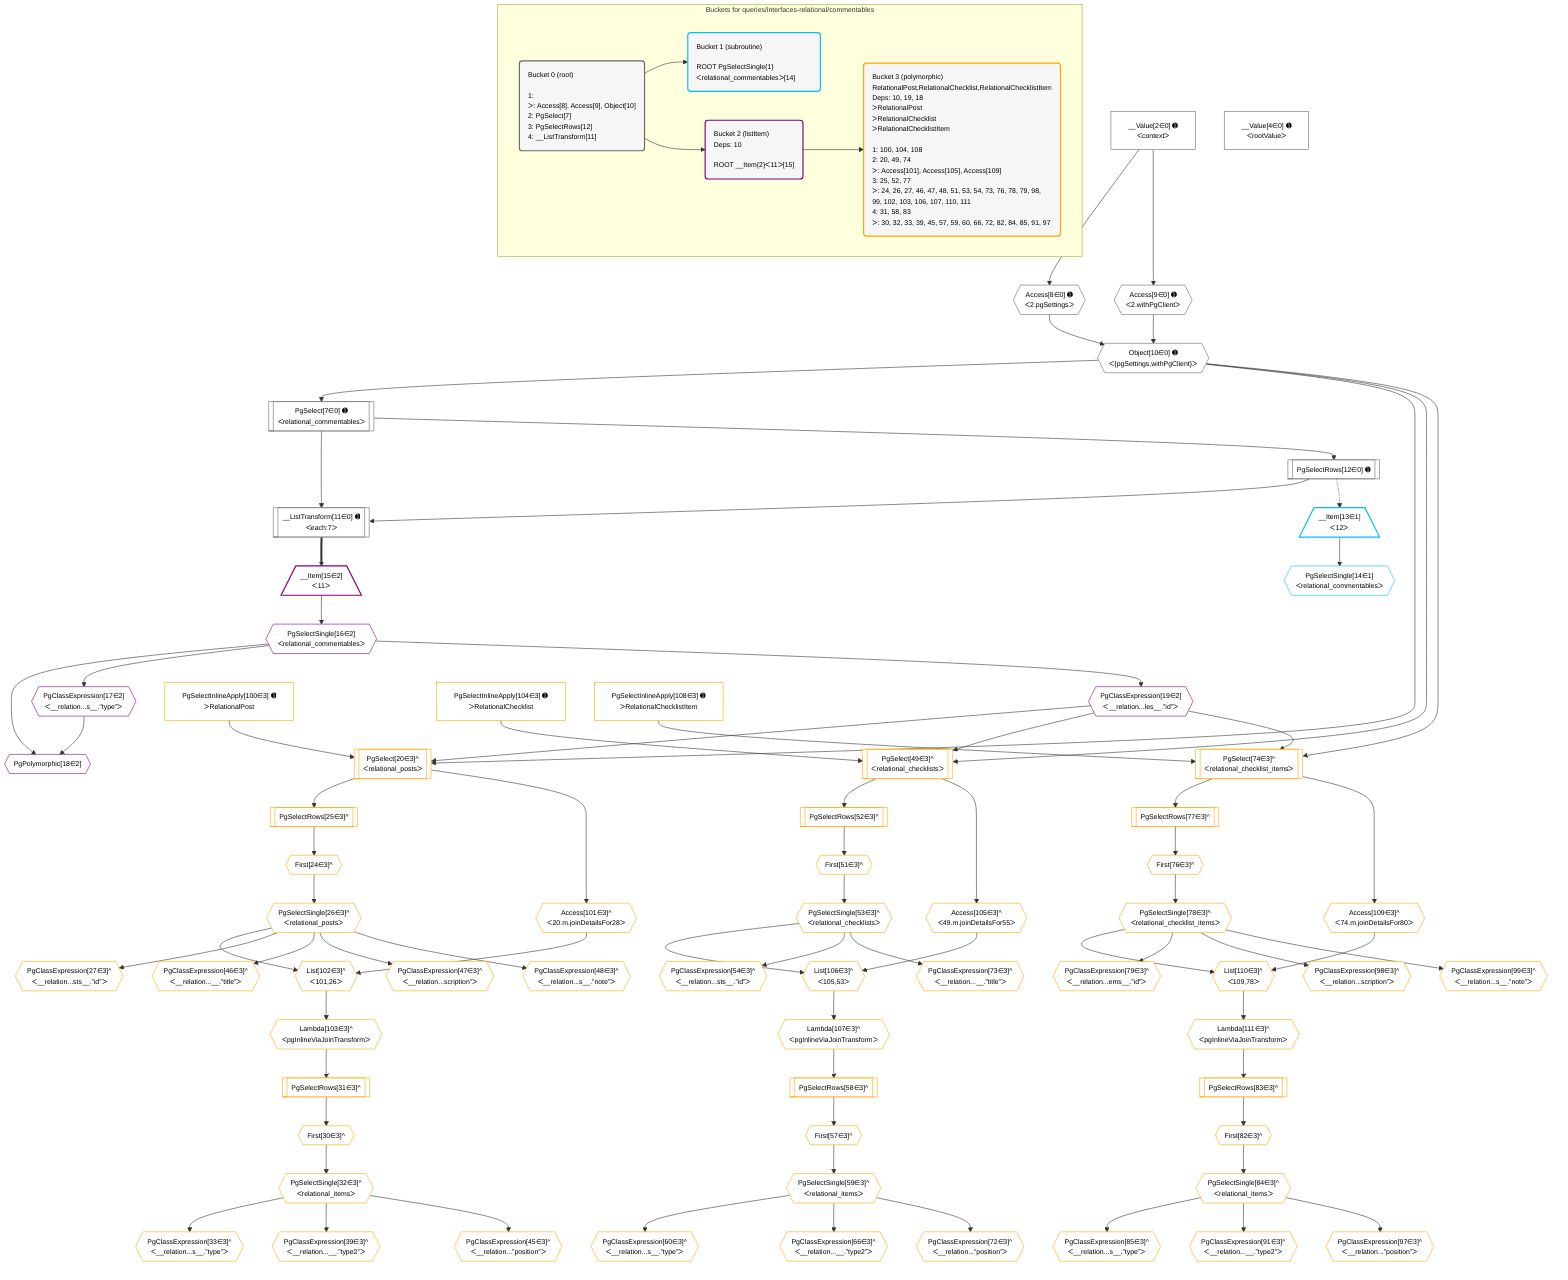 %%{init: {'themeVariables': { 'fontSize': '12px'}}}%%
graph TD
    classDef path fill:#eee,stroke:#000,color:#000
    classDef plan fill:#fff,stroke-width:1px,color:#000
    classDef itemplan fill:#fff,stroke-width:2px,color:#000
    classDef unbatchedplan fill:#dff,stroke-width:1px,color:#000
    classDef sideeffectplan fill:#fcc,stroke-width:2px,color:#000
    classDef bucket fill:#f6f6f6,color:#000,stroke-width:2px,text-align:left


    %% plan dependencies
    Object10{{"Object[10∈0] ➊<br />ᐸ{pgSettings,withPgClient}ᐳ"}}:::plan
    Access8{{"Access[8∈0] ➊<br />ᐸ2.pgSettingsᐳ"}}:::plan
    Access9{{"Access[9∈0] ➊<br />ᐸ2.withPgClientᐳ"}}:::plan
    Access8 & Access9 --> Object10
    __ListTransform11[["__ListTransform[11∈0] ➊<br />ᐸeach:7ᐳ"]]:::plan
    PgSelectRows12[["PgSelectRows[12∈0] ➊"]]:::plan
    PgSelect7[["PgSelect[7∈0] ➊<br />ᐸrelational_commentablesᐳ"]]:::plan
    PgSelectRows12 & PgSelect7 --> __ListTransform11
    Object10 --> PgSelect7
    __Value2["__Value[2∈0] ➊<br />ᐸcontextᐳ"]:::plan
    __Value2 --> Access8
    __Value2 --> Access9
    PgSelect7 --> PgSelectRows12
    __Value4["__Value[4∈0] ➊<br />ᐸrootValueᐳ"]:::plan
    __Item13[/"__Item[13∈1]<br />ᐸ12ᐳ"\]:::itemplan
    PgSelectRows12 -.-> __Item13
    PgSelectSingle14{{"PgSelectSingle[14∈1]<br />ᐸrelational_commentablesᐳ"}}:::plan
    __Item13 --> PgSelectSingle14
    PgPolymorphic18{{"PgPolymorphic[18∈2]"}}:::plan
    PgSelectSingle16{{"PgSelectSingle[16∈2]<br />ᐸrelational_commentablesᐳ"}}:::plan
    PgClassExpression17{{"PgClassExpression[17∈2]<br />ᐸ__relation...s__.”type”ᐳ"}}:::plan
    PgSelectSingle16 & PgClassExpression17 --> PgPolymorphic18
    __Item15[/"__Item[15∈2]<br />ᐸ11ᐳ"\]:::itemplan
    __ListTransform11 ==> __Item15
    __Item15 --> PgSelectSingle16
    PgSelectSingle16 --> PgClassExpression17
    PgClassExpression19{{"PgClassExpression[19∈2]<br />ᐸ__relation...les__.”id”ᐳ"}}:::plan
    PgSelectSingle16 --> PgClassExpression19
    PgSelect20[["PgSelect[20∈3]^<br />ᐸrelational_postsᐳ"]]:::plan
    PgSelectInlineApply100["PgSelectInlineApply[100∈3] ➊<br />ᐳRelationalPost"]:::plan
    Object10 & PgClassExpression19 & PgSelectInlineApply100 --> PgSelect20
    PgSelect49[["PgSelect[49∈3]^<br />ᐸrelational_checklistsᐳ"]]:::plan
    PgSelectInlineApply104["PgSelectInlineApply[104∈3] ➊<br />ᐳRelationalChecklist"]:::plan
    Object10 & PgClassExpression19 & PgSelectInlineApply104 --> PgSelect49
    PgSelect74[["PgSelect[74∈3]^<br />ᐸrelational_checklist_itemsᐳ"]]:::plan
    PgSelectInlineApply108["PgSelectInlineApply[108∈3] ➊<br />ᐳRelationalChecklistItem"]:::plan
    Object10 & PgClassExpression19 & PgSelectInlineApply108 --> PgSelect74
    List102{{"List[102∈3]^<br />ᐸ101,26ᐳ"}}:::plan
    Access101{{"Access[101∈3]^<br />ᐸ20.m.joinDetailsFor28ᐳ"}}:::plan
    PgSelectSingle26{{"PgSelectSingle[26∈3]^<br />ᐸrelational_postsᐳ"}}:::plan
    Access101 & PgSelectSingle26 --> List102
    List106{{"List[106∈3]^<br />ᐸ105,53ᐳ"}}:::plan
    Access105{{"Access[105∈3]^<br />ᐸ49.m.joinDetailsFor55ᐳ"}}:::plan
    PgSelectSingle53{{"PgSelectSingle[53∈3]^<br />ᐸrelational_checklistsᐳ"}}:::plan
    Access105 & PgSelectSingle53 --> List106
    List110{{"List[110∈3]^<br />ᐸ109,78ᐳ"}}:::plan
    Access109{{"Access[109∈3]^<br />ᐸ74.m.joinDetailsFor80ᐳ"}}:::plan
    PgSelectSingle78{{"PgSelectSingle[78∈3]^<br />ᐸrelational_checklist_itemsᐳ"}}:::plan
    Access109 & PgSelectSingle78 --> List110
    First24{{"First[24∈3]^"}}:::plan
    PgSelectRows25[["PgSelectRows[25∈3]^"]]:::plan
    PgSelectRows25 --> First24
    PgSelect20 --> PgSelectRows25
    First24 --> PgSelectSingle26
    PgClassExpression27{{"PgClassExpression[27∈3]^<br />ᐸ__relation...sts__.”id”ᐳ"}}:::plan
    PgSelectSingle26 --> PgClassExpression27
    First30{{"First[30∈3]^"}}:::plan
    PgSelectRows31[["PgSelectRows[31∈3]^"]]:::plan
    PgSelectRows31 --> First30
    Lambda103{{"Lambda[103∈3]^<br />ᐸpgInlineViaJoinTransformᐳ"}}:::plan
    Lambda103 --> PgSelectRows31
    PgSelectSingle32{{"PgSelectSingle[32∈3]^<br />ᐸrelational_itemsᐳ"}}:::plan
    First30 --> PgSelectSingle32
    PgClassExpression33{{"PgClassExpression[33∈3]^<br />ᐸ__relation...s__.”type”ᐳ"}}:::plan
    PgSelectSingle32 --> PgClassExpression33
    PgClassExpression39{{"PgClassExpression[39∈3]^<br />ᐸ__relation...__.”type2”ᐳ"}}:::plan
    PgSelectSingle32 --> PgClassExpression39
    PgClassExpression45{{"PgClassExpression[45∈3]^<br />ᐸ__relation...”position”ᐳ"}}:::plan
    PgSelectSingle32 --> PgClassExpression45
    PgClassExpression46{{"PgClassExpression[46∈3]^<br />ᐸ__relation...__.”title”ᐳ"}}:::plan
    PgSelectSingle26 --> PgClassExpression46
    PgClassExpression47{{"PgClassExpression[47∈3]^<br />ᐸ__relation...scription”ᐳ"}}:::plan
    PgSelectSingle26 --> PgClassExpression47
    PgClassExpression48{{"PgClassExpression[48∈3]^<br />ᐸ__relation...s__.”note”ᐳ"}}:::plan
    PgSelectSingle26 --> PgClassExpression48
    First51{{"First[51∈3]^"}}:::plan
    PgSelectRows52[["PgSelectRows[52∈3]^"]]:::plan
    PgSelectRows52 --> First51
    PgSelect49 --> PgSelectRows52
    First51 --> PgSelectSingle53
    PgClassExpression54{{"PgClassExpression[54∈3]^<br />ᐸ__relation...sts__.”id”ᐳ"}}:::plan
    PgSelectSingle53 --> PgClassExpression54
    First57{{"First[57∈3]^"}}:::plan
    PgSelectRows58[["PgSelectRows[58∈3]^"]]:::plan
    PgSelectRows58 --> First57
    Lambda107{{"Lambda[107∈3]^<br />ᐸpgInlineViaJoinTransformᐳ"}}:::plan
    Lambda107 --> PgSelectRows58
    PgSelectSingle59{{"PgSelectSingle[59∈3]^<br />ᐸrelational_itemsᐳ"}}:::plan
    First57 --> PgSelectSingle59
    PgClassExpression60{{"PgClassExpression[60∈3]^<br />ᐸ__relation...s__.”type”ᐳ"}}:::plan
    PgSelectSingle59 --> PgClassExpression60
    PgClassExpression66{{"PgClassExpression[66∈3]^<br />ᐸ__relation...__.”type2”ᐳ"}}:::plan
    PgSelectSingle59 --> PgClassExpression66
    PgClassExpression72{{"PgClassExpression[72∈3]^<br />ᐸ__relation...”position”ᐳ"}}:::plan
    PgSelectSingle59 --> PgClassExpression72
    PgClassExpression73{{"PgClassExpression[73∈3]^<br />ᐸ__relation...__.”title”ᐳ"}}:::plan
    PgSelectSingle53 --> PgClassExpression73
    First76{{"First[76∈3]^"}}:::plan
    PgSelectRows77[["PgSelectRows[77∈3]^"]]:::plan
    PgSelectRows77 --> First76
    PgSelect74 --> PgSelectRows77
    First76 --> PgSelectSingle78
    PgClassExpression79{{"PgClassExpression[79∈3]^<br />ᐸ__relation...ems__.”id”ᐳ"}}:::plan
    PgSelectSingle78 --> PgClassExpression79
    First82{{"First[82∈3]^"}}:::plan
    PgSelectRows83[["PgSelectRows[83∈3]^"]]:::plan
    PgSelectRows83 --> First82
    Lambda111{{"Lambda[111∈3]^<br />ᐸpgInlineViaJoinTransformᐳ"}}:::plan
    Lambda111 --> PgSelectRows83
    PgSelectSingle84{{"PgSelectSingle[84∈3]^<br />ᐸrelational_itemsᐳ"}}:::plan
    First82 --> PgSelectSingle84
    PgClassExpression85{{"PgClassExpression[85∈3]^<br />ᐸ__relation...s__.”type”ᐳ"}}:::plan
    PgSelectSingle84 --> PgClassExpression85
    PgClassExpression91{{"PgClassExpression[91∈3]^<br />ᐸ__relation...__.”type2”ᐳ"}}:::plan
    PgSelectSingle84 --> PgClassExpression91
    PgClassExpression97{{"PgClassExpression[97∈3]^<br />ᐸ__relation...”position”ᐳ"}}:::plan
    PgSelectSingle84 --> PgClassExpression97
    PgClassExpression98{{"PgClassExpression[98∈3]^<br />ᐸ__relation...scription”ᐳ"}}:::plan
    PgSelectSingle78 --> PgClassExpression98
    PgClassExpression99{{"PgClassExpression[99∈3]^<br />ᐸ__relation...s__.”note”ᐳ"}}:::plan
    PgSelectSingle78 --> PgClassExpression99
    PgSelect20 --> Access101
    List102 --> Lambda103
    PgSelect49 --> Access105
    List106 --> Lambda107
    PgSelect74 --> Access109
    List110 --> Lambda111

    %% define steps

    subgraph "Buckets for queries/interfaces-relational/commentables"
    Bucket0("Bucket 0 (root)<br /><br />1: <br />ᐳ: Access[8], Access[9], Object[10]<br />2: PgSelect[7]<br />3: PgSelectRows[12]<br />4: __ListTransform[11]"):::bucket
    classDef bucket0 stroke:#696969
    class Bucket0,__Value2,__Value4,PgSelect7,Access8,Access9,Object10,__ListTransform11,PgSelectRows12 bucket0
    Bucket1("Bucket 1 (subroutine)<br /><br />ROOT PgSelectSingle{1}ᐸrelational_commentablesᐳ[14]"):::bucket
    classDef bucket1 stroke:#00bfff
    class Bucket1,__Item13,PgSelectSingle14 bucket1
    Bucket2("Bucket 2 (listItem)<br />Deps: 10<br /><br />ROOT __Item{2}ᐸ11ᐳ[15]"):::bucket
    classDef bucket2 stroke:#7f007f
    class Bucket2,__Item15,PgSelectSingle16,PgClassExpression17,PgPolymorphic18,PgClassExpression19 bucket2
    Bucket3("Bucket 3 (polymorphic)<br />RelationalPost,RelationalChecklist,RelationalChecklistItem<br />Deps: 10, 19, 18<br />ᐳRelationalPost<br />ᐳRelationalChecklist<br />ᐳRelationalChecklistItem<br /><br />1: 100, 104, 108<br />2: 20, 49, 74<br />ᐳ: Access[101], Access[105], Access[109]<br />3: 25, 52, 77<br />ᐳ: 24, 26, 27, 46, 47, 48, 51, 53, 54, 73, 76, 78, 79, 98, 99, 102, 103, 106, 107, 110, 111<br />4: 31, 58, 83<br />ᐳ: 30, 32, 33, 39, 45, 57, 59, 60, 66, 72, 82, 84, 85, 91, 97"):::bucket
    classDef bucket3 stroke:#ffa500
    class Bucket3,PgSelect20,First24,PgSelectRows25,PgSelectSingle26,PgClassExpression27,First30,PgSelectRows31,PgSelectSingle32,PgClassExpression33,PgClassExpression39,PgClassExpression45,PgClassExpression46,PgClassExpression47,PgClassExpression48,PgSelect49,First51,PgSelectRows52,PgSelectSingle53,PgClassExpression54,First57,PgSelectRows58,PgSelectSingle59,PgClassExpression60,PgClassExpression66,PgClassExpression72,PgClassExpression73,PgSelect74,First76,PgSelectRows77,PgSelectSingle78,PgClassExpression79,First82,PgSelectRows83,PgSelectSingle84,PgClassExpression85,PgClassExpression91,PgClassExpression97,PgClassExpression98,PgClassExpression99,PgSelectInlineApply100,Access101,List102,Lambda103,PgSelectInlineApply104,Access105,List106,Lambda107,PgSelectInlineApply108,Access109,List110,Lambda111 bucket3
    Bucket0 --> Bucket1 & Bucket2
    Bucket2 --> Bucket3
    end